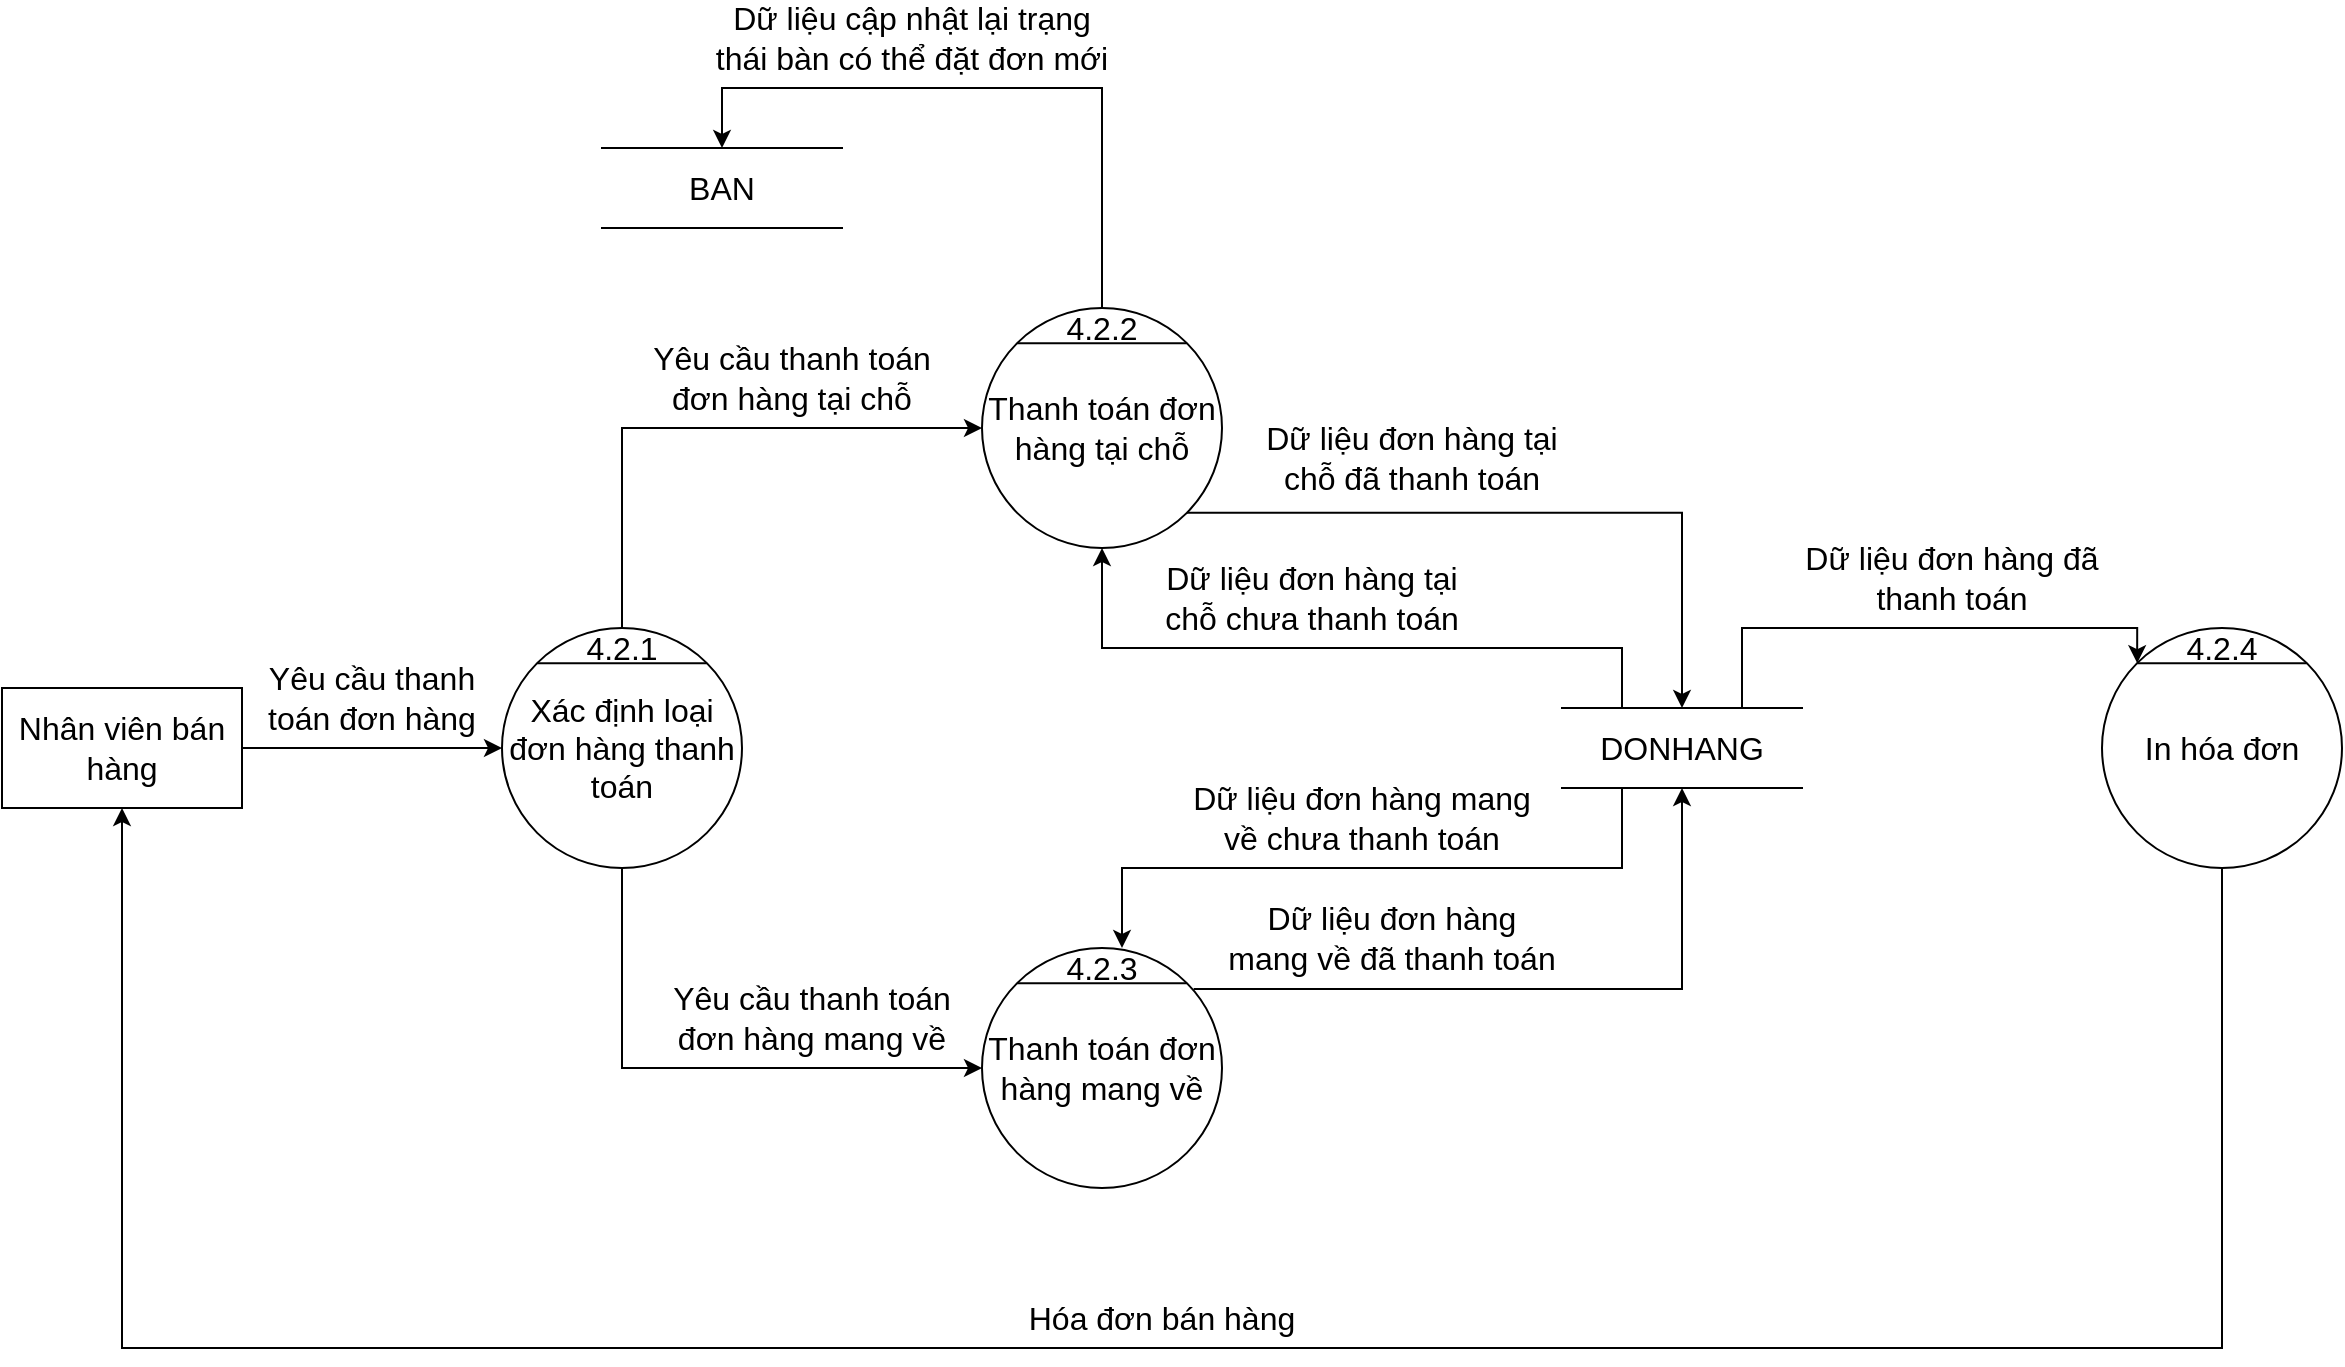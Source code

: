 <mxfile version="16.4.11" type="device"><diagram id="IQ94I1RFYiZsqxNc1DSt" name="Page-1"><mxGraphModel dx="1888" dy="641" grid="1" gridSize="10" guides="1" tooltips="1" connect="1" arrows="1" fold="1" page="1" pageScale="1" pageWidth="850" pageHeight="1100" math="0" shadow="0"><root><mxCell id="0"/><mxCell id="1" parent="0"/><mxCell id="SA0jacVSKhJhJ6wbGeAq-1" value="Xác định loại đơn hàng thanh toán" style="ellipse;whiteSpace=wrap;html=1;aspect=fixed;fontSize=16;" parent="1" vertex="1"><mxGeometry x="120" y="320" width="120" height="120" as="geometry"/></mxCell><mxCell id="SA0jacVSKhJhJ6wbGeAq-2" value="" style="endArrow=none;html=1;rounded=0;exitX=0;exitY=0;exitDx=0;exitDy=0;entryX=1;entryY=0;entryDx=0;entryDy=0;fontSize=16;" parent="1" source="SA0jacVSKhJhJ6wbGeAq-1" target="SA0jacVSKhJhJ6wbGeAq-1" edge="1"><mxGeometry width="50" height="50" relative="1" as="geometry"><mxPoint x="400" y="360" as="sourcePoint"/><mxPoint x="450" y="310" as="targetPoint"/></mxGeometry></mxCell><mxCell id="SA0jacVSKhJhJ6wbGeAq-3" value="4.2.1" style="text;html=1;strokeColor=none;fillColor=none;align=center;verticalAlign=middle;whiteSpace=wrap;rounded=0;fontSize=16;" parent="1" vertex="1"><mxGeometry x="160" y="320" width="40" height="20" as="geometry"/></mxCell><mxCell id="SA0jacVSKhJhJ6wbGeAq-4" value="Nhân viên bán hàng" style="rounded=0;whiteSpace=wrap;html=1;fontSize=16;" parent="1" vertex="1"><mxGeometry x="-130" y="350" width="120" height="60" as="geometry"/></mxCell><mxCell id="SA0jacVSKhJhJ6wbGeAq-5" value="Yêu cầu thanh toán đơn hàng" style="text;html=1;strokeColor=none;fillColor=none;align=center;verticalAlign=middle;whiteSpace=wrap;rounded=0;fontSize=16;" parent="1" vertex="1"><mxGeometry x="-10" y="340" width="130" height="30" as="geometry"/></mxCell><mxCell id="SA0jacVSKhJhJ6wbGeAq-6" value="" style="endArrow=classic;html=1;rounded=0;exitX=1;exitY=0.5;exitDx=0;exitDy=0;entryX=0;entryY=0.5;entryDx=0;entryDy=0;" parent="1" source="SA0jacVSKhJhJ6wbGeAq-4" target="SA0jacVSKhJhJ6wbGeAq-1" edge="1"><mxGeometry width="50" height="50" relative="1" as="geometry"><mxPoint x="140" y="400" as="sourcePoint"/><mxPoint x="190" y="350" as="targetPoint"/></mxGeometry></mxCell><mxCell id="SA0jacVSKhJhJ6wbGeAq-8" value="Thanh toán đơn hàng tại chỗ" style="ellipse;whiteSpace=wrap;html=1;aspect=fixed;fontSize=16;" parent="1" vertex="1"><mxGeometry x="360" y="160" width="120" height="120" as="geometry"/></mxCell><mxCell id="SA0jacVSKhJhJ6wbGeAq-9" value="" style="endArrow=none;html=1;rounded=0;exitX=0;exitY=0;exitDx=0;exitDy=0;entryX=1;entryY=0;entryDx=0;entryDy=0;fontSize=16;" parent="1" source="SA0jacVSKhJhJ6wbGeAq-8" target="SA0jacVSKhJhJ6wbGeAq-8" edge="1"><mxGeometry width="50" height="50" relative="1" as="geometry"><mxPoint x="580" y="200" as="sourcePoint"/><mxPoint x="630" y="150" as="targetPoint"/></mxGeometry></mxCell><mxCell id="SA0jacVSKhJhJ6wbGeAq-10" value="4.2.2" style="text;html=1;strokeColor=none;fillColor=none;align=center;verticalAlign=middle;whiteSpace=wrap;rounded=0;fontSize=16;" parent="1" vertex="1"><mxGeometry x="400" y="160" width="40" height="20" as="geometry"/></mxCell><mxCell id="SA0jacVSKhJhJ6wbGeAq-23" value="Thanh toán đơn hàng mang về" style="ellipse;whiteSpace=wrap;html=1;aspect=fixed;fontSize=16;" parent="1" vertex="1"><mxGeometry x="360" y="480" width="120" height="120" as="geometry"/></mxCell><mxCell id="SA0jacVSKhJhJ6wbGeAq-24" value="" style="endArrow=none;html=1;rounded=0;exitX=0;exitY=0;exitDx=0;exitDy=0;entryX=1;entryY=0;entryDx=0;entryDy=0;fontSize=16;" parent="1" source="SA0jacVSKhJhJ6wbGeAq-23" target="SA0jacVSKhJhJ6wbGeAq-23" edge="1"><mxGeometry width="50" height="50" relative="1" as="geometry"><mxPoint x="440" y="550" as="sourcePoint"/><mxPoint x="490" y="500" as="targetPoint"/></mxGeometry></mxCell><mxCell id="SA0jacVSKhJhJ6wbGeAq-25" value="4.2.3" style="text;html=1;strokeColor=none;fillColor=none;align=center;verticalAlign=middle;whiteSpace=wrap;rounded=0;fontSize=16;" parent="1" vertex="1"><mxGeometry x="400" y="480" width="40" height="20" as="geometry"/></mxCell><mxCell id="SA0jacVSKhJhJ6wbGeAq-26" value="" style="edgeStyle=segmentEdgeStyle;endArrow=classic;html=1;rounded=0;entryX=0;entryY=0.5;entryDx=0;entryDy=0;exitX=0.5;exitY=0;exitDx=0;exitDy=0;" parent="1" source="SA0jacVSKhJhJ6wbGeAq-3" target="SA0jacVSKhJhJ6wbGeAq-8" edge="1"><mxGeometry width="50" height="50" relative="1" as="geometry"><mxPoint x="80" y="370" as="sourcePoint"/><mxPoint x="130" y="320" as="targetPoint"/><Array as="points"><mxPoint x="180" y="220"/></Array></mxGeometry></mxCell><mxCell id="SA0jacVSKhJhJ6wbGeAq-28" value="" style="edgeStyle=segmentEdgeStyle;endArrow=classic;html=1;rounded=0;exitX=0.5;exitY=1;exitDx=0;exitDy=0;entryX=0;entryY=0.5;entryDx=0;entryDy=0;" parent="1" source="SA0jacVSKhJhJ6wbGeAq-1" target="SA0jacVSKhJhJ6wbGeAq-23" edge="1"><mxGeometry width="50" height="50" relative="1" as="geometry"><mxPoint x="230" y="520" as="sourcePoint"/><mxPoint x="360" y="540" as="targetPoint"/><Array as="points"><mxPoint x="180" y="540"/></Array></mxGeometry></mxCell><mxCell id="SA0jacVSKhJhJ6wbGeAq-31" value="Yêu cầu thanh toán đơn hàng tại chỗ" style="text;html=1;strokeColor=none;fillColor=none;align=center;verticalAlign=middle;whiteSpace=wrap;rounded=0;fontSize=16;" parent="1" vertex="1"><mxGeometry x="190" y="180" width="150" height="30" as="geometry"/></mxCell><mxCell id="SA0jacVSKhJhJ6wbGeAq-32" value="Yêu cầu thanh toán đơn hàng mang về" style="text;html=1;strokeColor=none;fillColor=none;align=center;verticalAlign=middle;whiteSpace=wrap;rounded=0;fontSize=16;" parent="1" vertex="1"><mxGeometry x="200" y="500" width="150" height="30" as="geometry"/></mxCell><mxCell id="SA0jacVSKhJhJ6wbGeAq-33" value="&lt;font style=&quot;font-size: 16px&quot;&gt;DONHANG&lt;/font&gt;" style="shape=partialRectangle;whiteSpace=wrap;html=1;left=0;right=0;fillColor=none;" parent="1" vertex="1"><mxGeometry x="650" y="360" width="120" height="40" as="geometry"/></mxCell><mxCell id="SA0jacVSKhJhJ6wbGeAq-34" value="" style="edgeStyle=segmentEdgeStyle;endArrow=classic;html=1;rounded=0;fontSize=16;entryX=0.5;entryY=0;entryDx=0;entryDy=0;exitX=1;exitY=1;exitDx=0;exitDy=0;" parent="1" source="SA0jacVSKhJhJ6wbGeAq-8" target="SA0jacVSKhJhJ6wbGeAq-33" edge="1"><mxGeometry width="50" height="50" relative="1" as="geometry"><mxPoint x="290" y="290" as="sourcePoint"/><mxPoint x="340" y="240" as="targetPoint"/></mxGeometry></mxCell><mxCell id="SA0jacVSKhJhJ6wbGeAq-36" value="" style="edgeStyle=segmentEdgeStyle;endArrow=classic;html=1;rounded=0;fontSize=16;exitX=0.25;exitY=0;exitDx=0;exitDy=0;entryX=0.5;entryY=1;entryDx=0;entryDy=0;" parent="1" source="SA0jacVSKhJhJ6wbGeAq-33" target="SA0jacVSKhJhJ6wbGeAq-8" edge="1"><mxGeometry width="50" height="50" relative="1" as="geometry"><mxPoint x="290" y="290" as="sourcePoint"/><mxPoint x="340" y="240" as="targetPoint"/><Array as="points"><mxPoint x="680" y="330"/><mxPoint x="420" y="330"/></Array></mxGeometry></mxCell><mxCell id="SA0jacVSKhJhJ6wbGeAq-37" value="Dữ liệu đơn hàng tại chỗ chưa thanh toán" style="text;html=1;strokeColor=none;fillColor=none;align=center;verticalAlign=middle;whiteSpace=wrap;rounded=0;fontSize=16;" parent="1" vertex="1"><mxGeometry x="450" y="290" width="150" height="30" as="geometry"/></mxCell><mxCell id="SA0jacVSKhJhJ6wbGeAq-38" value="Dữ liệu đơn hàng tại chỗ đã thanh toán" style="text;html=1;strokeColor=none;fillColor=none;align=center;verticalAlign=middle;whiteSpace=wrap;rounded=0;fontSize=16;" parent="1" vertex="1"><mxGeometry x="500" y="220" width="150" height="30" as="geometry"/></mxCell><mxCell id="SA0jacVSKhJhJ6wbGeAq-39" value="" style="edgeStyle=segmentEdgeStyle;endArrow=classic;html=1;rounded=0;fontSize=16;entryX=0.5;entryY=1;entryDx=0;entryDy=0;exitX=0.882;exitY=0.171;exitDx=0;exitDy=0;exitPerimeter=0;" parent="1" source="SA0jacVSKhJhJ6wbGeAq-23" target="SA0jacVSKhJhJ6wbGeAq-33" edge="1"><mxGeometry width="50" height="50" relative="1" as="geometry"><mxPoint x="460" y="500" as="sourcePoint"/><mxPoint x="340" y="340" as="targetPoint"/></mxGeometry></mxCell><mxCell id="SA0jacVSKhJhJ6wbGeAq-40" value="Dữ liệu đơn hàng mang về đã thanh toán" style="text;html=1;strokeColor=none;fillColor=none;align=center;verticalAlign=middle;whiteSpace=wrap;rounded=0;fontSize=16;" parent="1" vertex="1"><mxGeometry x="480" y="460" width="170" height="30" as="geometry"/></mxCell><mxCell id="SA0jacVSKhJhJ6wbGeAq-41" value="" style="edgeStyle=segmentEdgeStyle;endArrow=classic;html=1;rounded=0;fontSize=16;exitX=0.25;exitY=1;exitDx=0;exitDy=0;entryX=0.75;entryY=0;entryDx=0;entryDy=0;" parent="1" source="SA0jacVSKhJhJ6wbGeAq-33" target="SA0jacVSKhJhJ6wbGeAq-25" edge="1"><mxGeometry width="50" height="50" relative="1" as="geometry"><mxPoint x="330" y="410" as="sourcePoint"/><mxPoint x="380" y="360" as="targetPoint"/><Array as="points"><mxPoint x="680" y="440"/><mxPoint x="430" y="440"/></Array></mxGeometry></mxCell><mxCell id="SA0jacVSKhJhJ6wbGeAq-44" value="Dữ liệu đơn hàng mang về chưa thanh toán" style="text;html=1;strokeColor=none;fillColor=none;align=center;verticalAlign=middle;whiteSpace=wrap;rounded=0;fontSize=16;" parent="1" vertex="1"><mxGeometry x="460" y="400" width="180" height="30" as="geometry"/></mxCell><mxCell id="SA0jacVSKhJhJ6wbGeAq-45" value="BAN" style="shape=partialRectangle;whiteSpace=wrap;html=1;left=0;right=0;fillColor=none;fontSize=16;" parent="1" vertex="1"><mxGeometry x="170" y="80" width="120" height="40" as="geometry"/></mxCell><mxCell id="SA0jacVSKhJhJ6wbGeAq-47" value="" style="edgeStyle=segmentEdgeStyle;endArrow=classic;html=1;rounded=0;fontSize=16;exitX=0.5;exitY=0;exitDx=0;exitDy=0;entryX=0.5;entryY=0;entryDx=0;entryDy=0;" parent="1" source="SA0jacVSKhJhJ6wbGeAq-10" target="SA0jacVSKhJhJ6wbGeAq-45" edge="1"><mxGeometry width="50" height="50" relative="1" as="geometry"><mxPoint x="290" y="240" as="sourcePoint"/><mxPoint x="340" y="190" as="targetPoint"/><Array as="points"><mxPoint x="420" y="50"/><mxPoint x="230" y="50"/></Array></mxGeometry></mxCell><mxCell id="SA0jacVSKhJhJ6wbGeAq-48" value="Dữ liệu cập nhật lại trạng thái bàn có thể đặt đơn mới" style="text;html=1;strokeColor=none;fillColor=none;align=center;verticalAlign=middle;whiteSpace=wrap;rounded=0;fontSize=16;" parent="1" vertex="1"><mxGeometry x="225" y="10" width="200" height="30" as="geometry"/></mxCell><mxCell id="SA0jacVSKhJhJ6wbGeAq-49" value="In hóa đơn" style="ellipse;whiteSpace=wrap;html=1;aspect=fixed;fontSize=16;" parent="1" vertex="1"><mxGeometry x="920" y="320" width="120" height="120" as="geometry"/></mxCell><mxCell id="SA0jacVSKhJhJ6wbGeAq-50" value="" style="endArrow=none;html=1;rounded=0;exitX=0;exitY=0;exitDx=0;exitDy=0;entryX=1;entryY=0;entryDx=0;entryDy=0;fontSize=16;" parent="1" source="SA0jacVSKhJhJ6wbGeAq-49" target="SA0jacVSKhJhJ6wbGeAq-49" edge="1"><mxGeometry width="50" height="50" relative="1" as="geometry"><mxPoint x="1000" y="390" as="sourcePoint"/><mxPoint x="1050" y="340" as="targetPoint"/></mxGeometry></mxCell><mxCell id="SA0jacVSKhJhJ6wbGeAq-51" value="4.2.4" style="text;html=1;strokeColor=none;fillColor=none;align=center;verticalAlign=middle;whiteSpace=wrap;rounded=0;fontSize=16;" parent="1" vertex="1"><mxGeometry x="960" y="320" width="40" height="20" as="geometry"/></mxCell><mxCell id="SA0jacVSKhJhJ6wbGeAq-52" value="" style="edgeStyle=segmentEdgeStyle;endArrow=classic;html=1;rounded=0;fontSize=16;entryX=0;entryY=0;entryDx=0;entryDy=0;exitX=0.75;exitY=0;exitDx=0;exitDy=0;" parent="1" source="SA0jacVSKhJhJ6wbGeAq-33" target="SA0jacVSKhJhJ6wbGeAq-49" edge="1"><mxGeometry width="50" height="50" relative="1" as="geometry"><mxPoint x="530" y="430" as="sourcePoint"/><mxPoint x="580" y="380" as="targetPoint"/><Array as="points"><mxPoint x="740" y="320"/><mxPoint x="938" y="320"/></Array></mxGeometry></mxCell><mxCell id="SA0jacVSKhJhJ6wbGeAq-53" value="Dữ liệu đơn hàng đã thanh toán" style="text;html=1;strokeColor=none;fillColor=none;align=center;verticalAlign=middle;whiteSpace=wrap;rounded=0;fontSize=16;" parent="1" vertex="1"><mxGeometry x="770" y="280" width="150" height="30" as="geometry"/></mxCell><mxCell id="SA0jacVSKhJhJ6wbGeAq-54" value="" style="edgeStyle=segmentEdgeStyle;endArrow=classic;html=1;rounded=0;fontSize=16;exitX=0.5;exitY=1;exitDx=0;exitDy=0;entryX=0.5;entryY=1;entryDx=0;entryDy=0;" parent="1" source="SA0jacVSKhJhJ6wbGeAq-49" target="SA0jacVSKhJhJ6wbGeAq-4" edge="1"><mxGeometry width="50" height="50" relative="1" as="geometry"><mxPoint x="370" y="300" as="sourcePoint"/><mxPoint x="420" y="250" as="targetPoint"/><Array as="points"><mxPoint x="980" y="680"/><mxPoint x="-70" y="680"/></Array></mxGeometry></mxCell><mxCell id="SA0jacVSKhJhJ6wbGeAq-55" value="Hóa đơn bán hàng" style="text;html=1;strokeColor=none;fillColor=none;align=center;verticalAlign=middle;whiteSpace=wrap;rounded=0;fontSize=16;" parent="1" vertex="1"><mxGeometry x="370" y="650" width="160" height="30" as="geometry"/></mxCell></root></mxGraphModel></diagram></mxfile>